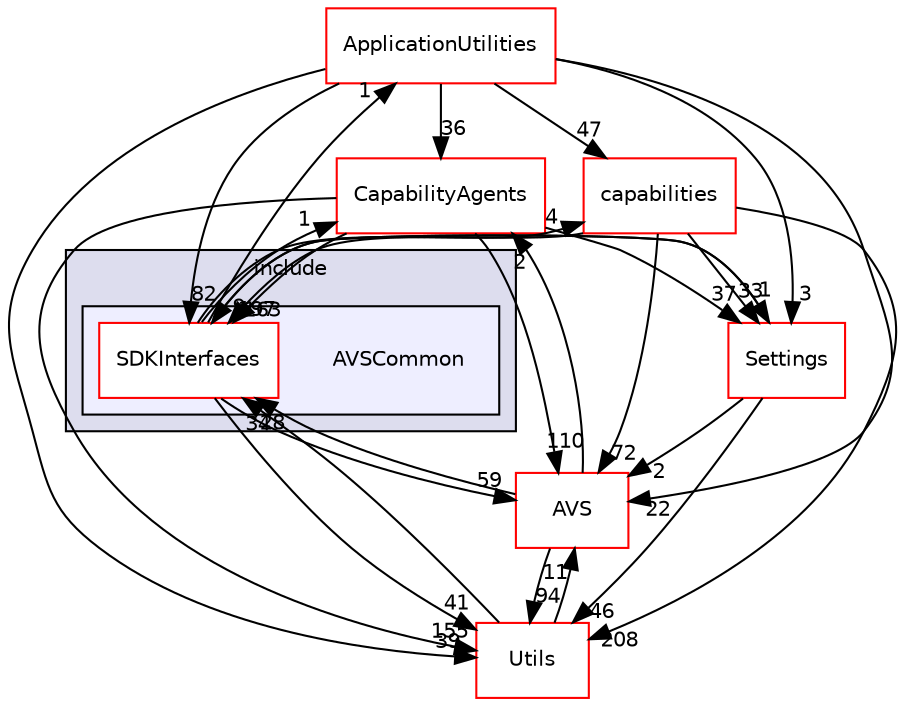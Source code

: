 digraph "/workplace/avs-device-sdk/AVSCommon/SDKInterfaces/include/AVSCommon" {
  compound=true
  node [ fontsize="10", fontname="Helvetica"];
  edge [ labelfontsize="10", labelfontname="Helvetica"];
  subgraph clusterdir_17341252d14ec499eb3e1f7903ffcdf5 {
    graph [ bgcolor="#ddddee", pencolor="black", label="include" fontname="Helvetica", fontsize="10", URL="dir_17341252d14ec499eb3e1f7903ffcdf5.html"]
  subgraph clusterdir_5021e1325decff0a465f80b9ba997f55 {
    graph [ bgcolor="#eeeeff", pencolor="black", label="" URL="dir_5021e1325decff0a465f80b9ba997f55.html"];
    dir_5021e1325decff0a465f80b9ba997f55 [shape=plaintext label="AVSCommon"];
    dir_304e5c5f242f015339c8e1473ae913b8 [shape=box label="SDKInterfaces" color="red" fillcolor="white" style="filled" URL="dir_304e5c5f242f015339c8e1473ae913b8.html"];
  }
  }
  dir_748b5abbb33df61eda67007924a1a0cb [shape=box label="ApplicationUtilities" fillcolor="white" style="filled" color="red" URL="dir_748b5abbb33df61eda67007924a1a0cb.html"];
  dir_7cf910bd1d7603f12ef47ff650cec893 [shape=box label="CapabilityAgents" fillcolor="white" style="filled" color="red" URL="dir_7cf910bd1d7603f12ef47ff650cec893.html"];
  dir_80711c2a226d5fced33fce22558d3784 [shape=box label="AVS" fillcolor="white" style="filled" color="red" URL="dir_80711c2a226d5fced33fce22558d3784.html"];
  dir_49dd3d9ac5586189aa170bac46425b9c [shape=box label="Utils" fillcolor="white" style="filled" color="red" URL="dir_49dd3d9ac5586189aa170bac46425b9c.html"];
  dir_8ae0dd75af039a94f4269584fb8eef13 [shape=box label="Settings" fillcolor="white" style="filled" color="red" URL="dir_8ae0dd75af039a94f4269584fb8eef13.html"];
  dir_55f1e16e469d547c636a522dac21b8a1 [shape=box label="capabilities" fillcolor="white" style="filled" color="red" URL="dir_55f1e16e469d547c636a522dac21b8a1.html"];
  dir_748b5abbb33df61eda67007924a1a0cb->dir_7cf910bd1d7603f12ef47ff650cec893 [headlabel="36", labeldistance=1.5 headhref="dir_000113_000357.html"];
  dir_748b5abbb33df61eda67007924a1a0cb->dir_304e5c5f242f015339c8e1473ae913b8 [headlabel="82", labeldistance=1.5 headhref="dir_000113_000157.html"];
  dir_748b5abbb33df61eda67007924a1a0cb->dir_80711c2a226d5fced33fce22558d3784 [headlabel="22", labeldistance=1.5 headhref="dir_000113_000143.html"];
  dir_748b5abbb33df61eda67007924a1a0cb->dir_49dd3d9ac5586189aa170bac46425b9c [headlabel="39", labeldistance=1.5 headhref="dir_000113_000167.html"];
  dir_748b5abbb33df61eda67007924a1a0cb->dir_8ae0dd75af039a94f4269584fb8eef13 [headlabel="3", labeldistance=1.5 headhref="dir_000113_000588.html"];
  dir_748b5abbb33df61eda67007924a1a0cb->dir_55f1e16e469d547c636a522dac21b8a1 [headlabel="47", labeldistance=1.5 headhref="dir_000113_000149.html"];
  dir_7cf910bd1d7603f12ef47ff650cec893->dir_304e5c5f242f015339c8e1473ae913b8 [headlabel="163", labeldistance=1.5 headhref="dir_000357_000157.html"];
  dir_7cf910bd1d7603f12ef47ff650cec893->dir_80711c2a226d5fced33fce22558d3784 [headlabel="110", labeldistance=1.5 headhref="dir_000357_000143.html"];
  dir_7cf910bd1d7603f12ef47ff650cec893->dir_49dd3d9ac5586189aa170bac46425b9c [headlabel="155", labeldistance=1.5 headhref="dir_000357_000167.html"];
  dir_7cf910bd1d7603f12ef47ff650cec893->dir_8ae0dd75af039a94f4269584fb8eef13 [headlabel="37", labeldistance=1.5 headhref="dir_000357_000588.html"];
  dir_304e5c5f242f015339c8e1473ae913b8->dir_748b5abbb33df61eda67007924a1a0cb [headlabel="1", labeldistance=1.5 headhref="dir_000157_000113.html"];
  dir_304e5c5f242f015339c8e1473ae913b8->dir_7cf910bd1d7603f12ef47ff650cec893 [headlabel="1", labeldistance=1.5 headhref="dir_000157_000357.html"];
  dir_304e5c5f242f015339c8e1473ae913b8->dir_80711c2a226d5fced33fce22558d3784 [headlabel="59", labeldistance=1.5 headhref="dir_000157_000143.html"];
  dir_304e5c5f242f015339c8e1473ae913b8->dir_49dd3d9ac5586189aa170bac46425b9c [headlabel="41", labeldistance=1.5 headhref="dir_000157_000167.html"];
  dir_304e5c5f242f015339c8e1473ae913b8->dir_8ae0dd75af039a94f4269584fb8eef13 [headlabel="1", labeldistance=1.5 headhref="dir_000157_000588.html"];
  dir_304e5c5f242f015339c8e1473ae913b8->dir_55f1e16e469d547c636a522dac21b8a1 [headlabel="4", labeldistance=1.5 headhref="dir_000157_000149.html"];
  dir_80711c2a226d5fced33fce22558d3784->dir_7cf910bd1d7603f12ef47ff650cec893 [headlabel="2", labeldistance=1.5 headhref="dir_000143_000357.html"];
  dir_80711c2a226d5fced33fce22558d3784->dir_304e5c5f242f015339c8e1473ae913b8 [headlabel="28", labeldistance=1.5 headhref="dir_000143_000157.html"];
  dir_80711c2a226d5fced33fce22558d3784->dir_49dd3d9ac5586189aa170bac46425b9c [headlabel="94", labeldistance=1.5 headhref="dir_000143_000167.html"];
  dir_49dd3d9ac5586189aa170bac46425b9c->dir_304e5c5f242f015339c8e1473ae913b8 [headlabel="34", labeldistance=1.5 headhref="dir_000167_000157.html"];
  dir_49dd3d9ac5586189aa170bac46425b9c->dir_80711c2a226d5fced33fce22558d3784 [headlabel="11", labeldistance=1.5 headhref="dir_000167_000143.html"];
  dir_8ae0dd75af039a94f4269584fb8eef13->dir_304e5c5f242f015339c8e1473ae913b8 [headlabel="9", labeldistance=1.5 headhref="dir_000588_000157.html"];
  dir_8ae0dd75af039a94f4269584fb8eef13->dir_80711c2a226d5fced33fce22558d3784 [headlabel="2", labeldistance=1.5 headhref="dir_000588_000143.html"];
  dir_8ae0dd75af039a94f4269584fb8eef13->dir_49dd3d9ac5586189aa170bac46425b9c [headlabel="46", labeldistance=1.5 headhref="dir_000588_000167.html"];
  dir_55f1e16e469d547c636a522dac21b8a1->dir_304e5c5f242f015339c8e1473ae913b8 [headlabel="197", labeldistance=1.5 headhref="dir_000149_000157.html"];
  dir_55f1e16e469d547c636a522dac21b8a1->dir_80711c2a226d5fced33fce22558d3784 [headlabel="72", labeldistance=1.5 headhref="dir_000149_000143.html"];
  dir_55f1e16e469d547c636a522dac21b8a1->dir_49dd3d9ac5586189aa170bac46425b9c [headlabel="208", labeldistance=1.5 headhref="dir_000149_000167.html"];
  dir_55f1e16e469d547c636a522dac21b8a1->dir_8ae0dd75af039a94f4269584fb8eef13 [headlabel="33", labeldistance=1.5 headhref="dir_000149_000588.html"];
}
